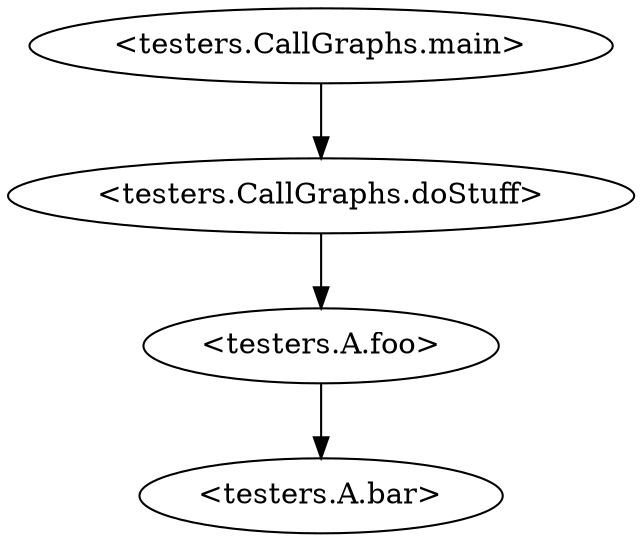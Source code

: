 digraph "call-graph" {
	"<testers.CallGraphs.main>"->"<testers.CallGraphs.doStuff>";
	"<testers.CallGraphs.doStuff>"->"<testers.A.foo>";
	"<testers.A.foo>"->"<testers.A.bar>";
}